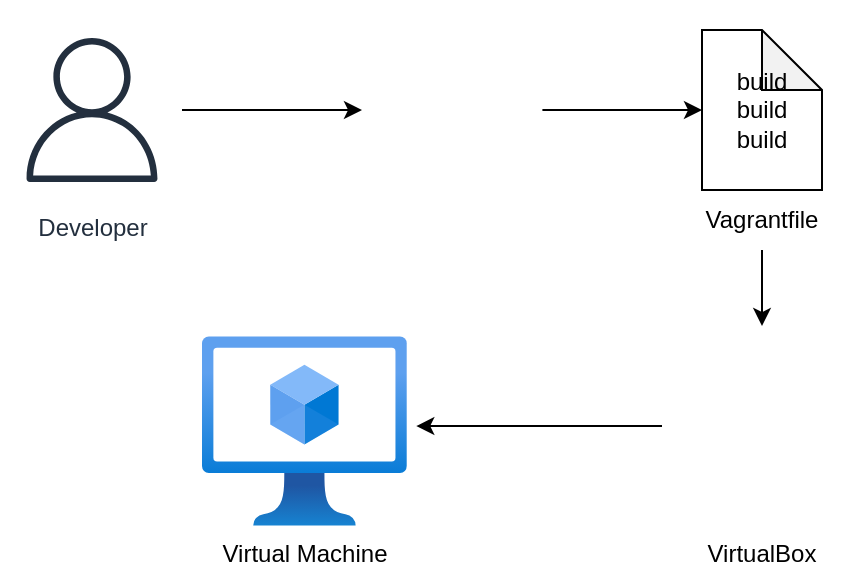 <mxfile version="22.1.15" type="device">
  <diagram name="Página-1" id="IF9xjoC0RXxF2uC5i0r3">
    <mxGraphModel dx="1193" dy="693" grid="1" gridSize="10" guides="1" tooltips="1" connect="1" arrows="1" fold="1" page="1" pageScale="1" pageWidth="827" pageHeight="1169" math="0" shadow="0">
      <root>
        <mxCell id="0" />
        <mxCell id="1" parent="0" />
        <mxCell id="AlD2G5gYC2LHJNUKTNjU-5" style="edgeStyle=orthogonalEdgeStyle;rounded=0;orthogonalLoop=1;jettySize=auto;html=1;entryX=0;entryY=0.5;entryDx=0;entryDy=0;" edge="1" parent="1" source="AlD2G5gYC2LHJNUKTNjU-1" target="AlD2G5gYC2LHJNUKTNjU-2">
          <mxGeometry relative="1" as="geometry" />
        </mxCell>
        <mxCell id="AlD2G5gYC2LHJNUKTNjU-1" value="Developer" style="sketch=0;outlineConnect=0;fontColor=#232F3E;gradientColor=none;strokeColor=#232F3E;fillColor=#ffffff;dashed=0;verticalLabelPosition=bottom;verticalAlign=top;align=center;html=1;fontSize=12;fontStyle=0;aspect=fixed;shape=mxgraph.aws4.resourceIcon;resIcon=mxgraph.aws4.user;" vertex="1" parent="1">
          <mxGeometry x="250" y="310" width="90" height="90" as="geometry" />
        </mxCell>
        <mxCell id="AlD2G5gYC2LHJNUKTNjU-2" value="" style="shape=image;verticalLabelPosition=bottom;labelBackgroundColor=default;verticalAlign=top;aspect=fixed;imageAspect=0;image=https://upload.wikimedia.org/wikipedia/commons/8/87/Vagrant.png;" vertex="1" parent="1">
          <mxGeometry x="430" y="300" width="90.2" height="110" as="geometry" />
        </mxCell>
        <mxCell id="AlD2G5gYC2LHJNUKTNjU-3" value="build&lt;br&gt;build&lt;br&gt;build" style="shape=note;whiteSpace=wrap;html=1;backgroundOutline=1;darkOpacity=0.05;" vertex="1" parent="1">
          <mxGeometry x="600" y="315" width="60" height="80" as="geometry" />
        </mxCell>
        <mxCell id="AlD2G5gYC2LHJNUKTNjU-9" style="edgeStyle=orthogonalEdgeStyle;rounded=0;orthogonalLoop=1;jettySize=auto;html=1;exitX=0.5;exitY=1;exitDx=0;exitDy=0;entryX=0.5;entryY=0;entryDx=0;entryDy=0;" edge="1" parent="1" source="AlD2G5gYC2LHJNUKTNjU-4" target="AlD2G5gYC2LHJNUKTNjU-8">
          <mxGeometry relative="1" as="geometry" />
        </mxCell>
        <mxCell id="AlD2G5gYC2LHJNUKTNjU-4" value="Vagrantfile" style="text;html=1;strokeColor=none;fillColor=none;align=center;verticalAlign=middle;whiteSpace=wrap;rounded=0;" vertex="1" parent="1">
          <mxGeometry x="600" y="395" width="60" height="30" as="geometry" />
        </mxCell>
        <mxCell id="AlD2G5gYC2LHJNUKTNjU-6" style="edgeStyle=orthogonalEdgeStyle;rounded=0;orthogonalLoop=1;jettySize=auto;html=1;entryX=0;entryY=0.5;entryDx=0;entryDy=0;entryPerimeter=0;" edge="1" parent="1" source="AlD2G5gYC2LHJNUKTNjU-2" target="AlD2G5gYC2LHJNUKTNjU-3">
          <mxGeometry relative="1" as="geometry" />
        </mxCell>
        <mxCell id="AlD2G5gYC2LHJNUKTNjU-7" value="Virtual Machine" style="image;aspect=fixed;html=1;points=[];align=center;fontSize=12;image=img/lib/azure2/compute/Virtual_Machines_Classic.svg;" vertex="1" parent="1">
          <mxGeometry x="350" y="468" width="102.42" height="95" as="geometry" />
        </mxCell>
        <mxCell id="AlD2G5gYC2LHJNUKTNjU-8" value="VirtualBox" style="shape=image;verticalLabelPosition=bottom;labelBackgroundColor=default;verticalAlign=top;aspect=fixed;imageAspect=0;image=https://upload.wikimedia.org/wikipedia/commons/d/d5/Virtualbox_logo.png;" vertex="1" parent="1">
          <mxGeometry x="580" y="463" width="100" height="100" as="geometry" />
        </mxCell>
        <mxCell id="AlD2G5gYC2LHJNUKTNjU-10" style="edgeStyle=orthogonalEdgeStyle;rounded=0;orthogonalLoop=1;jettySize=auto;html=1;entryX=1.046;entryY=0.474;entryDx=0;entryDy=0;entryPerimeter=0;" edge="1" parent="1" source="AlD2G5gYC2LHJNUKTNjU-8" target="AlD2G5gYC2LHJNUKTNjU-7">
          <mxGeometry relative="1" as="geometry" />
        </mxCell>
        <mxCell id="AlD2G5gYC2LHJNUKTNjU-12" value="" style="shape=image;html=1;verticalAlign=top;verticalLabelPosition=bottom;labelBackgroundColor=#ffffff;imageAspect=0;aspect=fixed;image=https://cdn0.iconfinder.com/data/icons/long-shadow-web-icons/512/ruby-128.png" vertex="1" parent="1">
          <mxGeometry x="600" y="315" width="20" height="20" as="geometry" />
        </mxCell>
      </root>
    </mxGraphModel>
  </diagram>
</mxfile>
